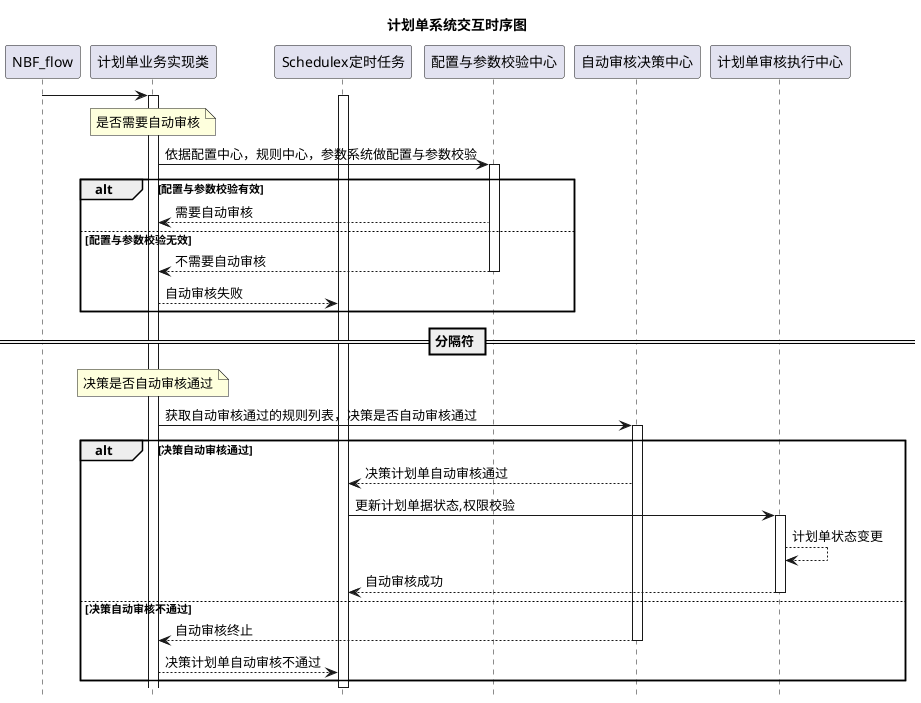 @startuml
hide footbox
title 计划单系统交互时序图
NBF_flow -> 计划单业务实现类:
activate Schedulex定时任务

note over 计划单业务实现类: 是否需要自动审核
activate 计划单业务实现类
计划单业务实现类 -> 配置与参数校验中心:依据配置中心，规则中心，参数系统做配置与参数校验
activate 配置与参数校验中心
alt 配置与参数校验有效
    配置与参数校验中心 --> 计划单业务实现类 : 需要自动审核
else 配置与参数校验无效
    配置与参数校验中心 --> 计划单业务实现类: 不需要自动审核
    deactivate 配置与参数校验中心
    计划单业务实现类 --> Schedulex定时任务: 自动审核失败
end


== 分隔符 ==
activate 计划单业务实现类
note over 计划单业务实现类: 决策是否自动审核通过
计划单业务实现类 -> 自动审核决策中心: 获取自动审核通过的规则列表，决策是否自动审核通过
activate 自动审核决策中心
alt 决策自动审核通过
    自动审核决策中心 --> Schedulex定时任务: 决策计划单自动审核通过
    Schedulex定时任务 -> 计划单审核执行中心: 更新计划单据状态,权限校验
    activate 计划单审核执行中心
    计划单审核执行中心 --> 计划单审核执行中心: 计划单状态变更
    计划单审核执行中心 --> Schedulex定时任务: 自动审核成功
    deactivate 计划单审核执行中心
else 决策自动审核不通过
    自动审核决策中心 --> 计划单业务实现类: 自动审核终止
    deactivate 自动审核决策中心
    计划单业务实现类 --> Schedulex定时任务: 决策计划单自动审核不通过
end



deactivate Schedulex定时任务

@enduml

